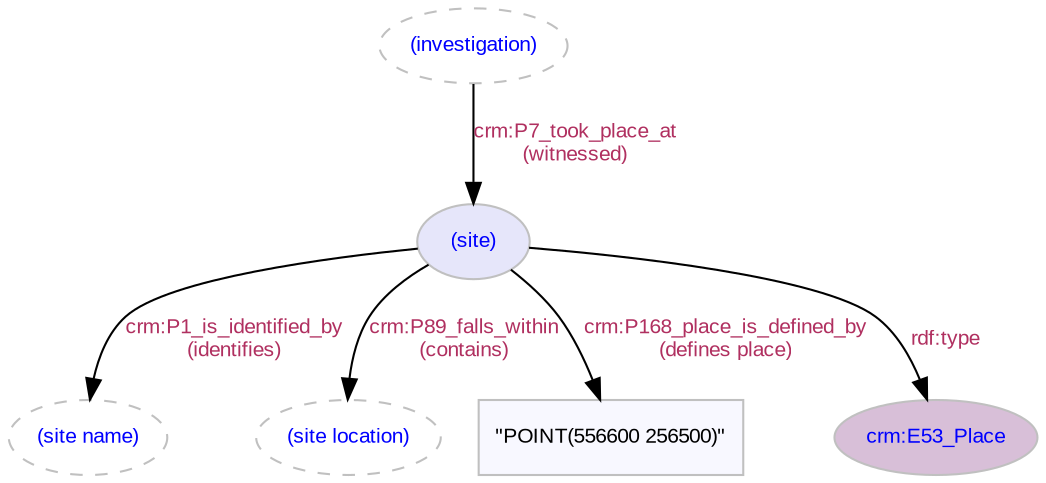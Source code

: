 digraph {
   // label = "Site";
   // labelloc = "t";
   node [color=gray, fontcolor=blue, fontsize=10, fontname=Arial, style=filled, fillcolor=ghostwhite];
   edge [color=black, fontcolor=maroon, fontsize=10, fontname=Arial];
   "(investigation)" [style=dashed];  
   "(site)" [fillcolor="lavender"];
   "(site name)" [style=dashed];
   "(site location)" [style=dashed];
   "\"POINT(556600 256500)\"" [shape=box, fontcolor=black];
   "crm:E53_Place" [fillcolor=thistle, target="crm", URL="http://www.cidoc-crm.org/cidoc-crm/E53_Place"];
   "(investigation)" -> "(site)" [label="crm:P7_took_place_at\n(witnessed)", labelURL="http://www.cidoc-crm.org/cidoc-crm/P7_took_place_at"];
   "(site)" -> "crm:E53_Place" [label="rdf:type", labelURL="http://www.w3.org/1999/02/22-rdf-syntax-ns#type"];   
   "(site)" -> "(site name)" [label="crm:P1_is_identified_by\n(identifies)", labelURL="http://www.cidoc-crm.org/cidoc-crm/P1_is_identified_by"];
   "(site)" -> "(site location)" [label="crm:P89_falls_within\n(contains)", labelURL="http://www.cidoc-crm.org/cidoc-crm/P89_falls_within"];   
   "(site)" -> "\"POINT(556600 256500)\"" [label="crm:P168_place_is_defined_by\n(defines place)", labelURL="http://www.cidoc-crm.org/cidoc-crm/P168_place_is_defined_by"]; 
}
